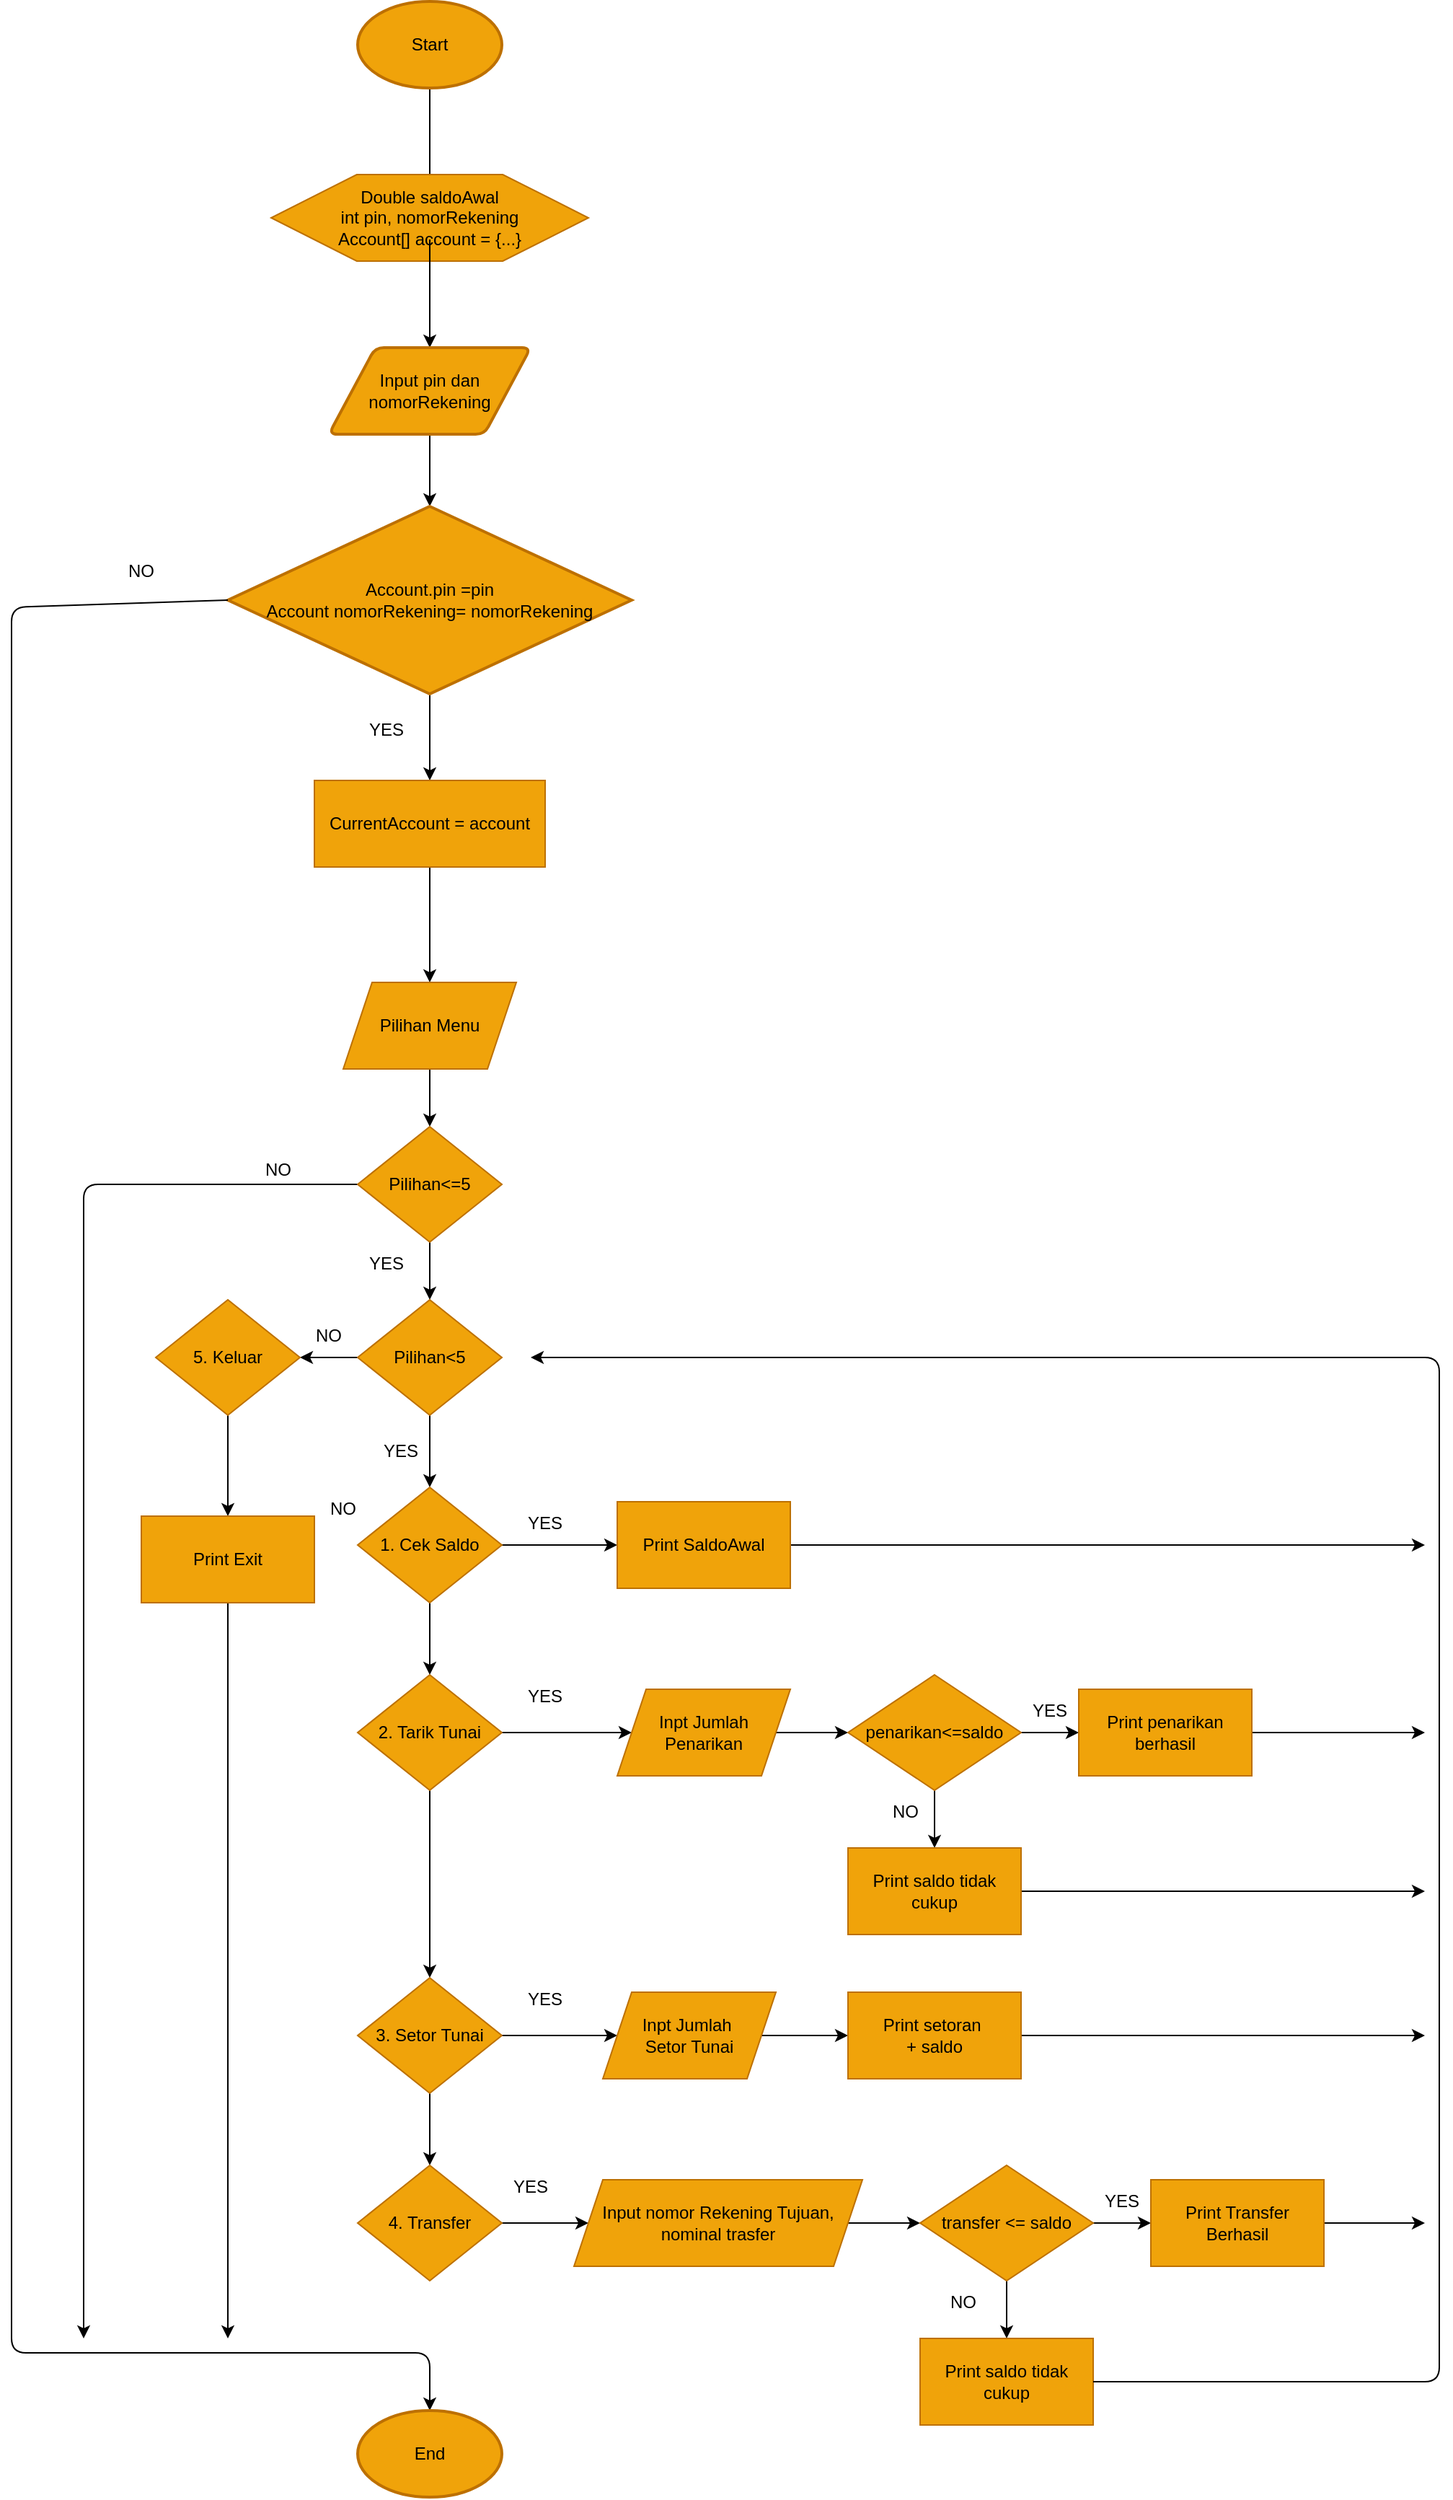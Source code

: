 <mxfile>
    <diagram id="opeh9_oadYleyx2BRLLk" name="Page-1">
        <mxGraphModel dx="1953" dy="792" grid="1" gridSize="10" guides="1" tooltips="1" connect="1" arrows="1" fold="1" page="1" pageScale="1" pageWidth="850" pageHeight="1100" background="#ffffff" math="0" shadow="0">
            <root>
                <mxCell id="0"/>
                <mxCell id="1" parent="0"/>
                <mxCell id="66" value="" style="edgeStyle=none;html=1;fontColor=#000000;" edge="1" parent="1" source="2" target="4">
                    <mxGeometry relative="1" as="geometry"/>
                </mxCell>
                <mxCell id="2" value="Start" style="strokeWidth=2;html=1;shape=mxgraph.flowchart.start_1;whiteSpace=wrap;fillColor=#f0a30a;fontColor=#000000;strokeColor=#BD7000;" vertex="1" parent="1">
                    <mxGeometry x="110" y="20" width="100" height="60" as="geometry"/>
                </mxCell>
                <mxCell id="3" value="" style="verticalLabelPosition=bottom;verticalAlign=top;html=1;shape=hexagon;perimeter=hexagonPerimeter2;arcSize=6;size=0.27;fillColor=#f0a30a;fontColor=#000000;strokeColor=#BD7000;" vertex="1" parent="1">
                    <mxGeometry x="50" y="140" width="220" height="60" as="geometry"/>
                </mxCell>
                <mxCell id="65" value="" style="edgeStyle=none;html=1;fontColor=#000000;" edge="1" parent="1" source="4" target="6">
                    <mxGeometry relative="1" as="geometry"/>
                </mxCell>
                <mxCell id="4" value="&lt;font color=&quot;#000000&quot;&gt;Double saldoAwal&lt;br&gt;int pin, nomorRekening&lt;br&gt;Account[] account = {...}&lt;br&gt;&lt;/font&gt;" style="text;strokeColor=none;align=center;fillColor=none;html=1;verticalAlign=middle;whiteSpace=wrap;rounded=0;" vertex="1" parent="1">
                    <mxGeometry x="95" y="155" width="130" height="30" as="geometry"/>
                </mxCell>
                <mxCell id="64" value="" style="edgeStyle=none;html=1;fontColor=#000000;" edge="1" parent="1" source="6" target="7">
                    <mxGeometry relative="1" as="geometry"/>
                </mxCell>
                <mxCell id="6" value="Input pin dan nomorRekening" style="shape=parallelogram;html=1;strokeWidth=2;perimeter=parallelogramPerimeter;whiteSpace=wrap;rounded=1;arcSize=12;size=0.23;fontColor=#000000;fillColor=#f0a30a;strokeColor=#BD7000;" vertex="1" parent="1">
                    <mxGeometry x="90" y="260" width="140" height="60" as="geometry"/>
                </mxCell>
                <mxCell id="9" value="" style="edgeStyle=none;html=1;fontColor=#000000;" edge="1" parent="1" source="7" target="8">
                    <mxGeometry relative="1" as="geometry"/>
                </mxCell>
                <mxCell id="7" value="Account.pin =pin&lt;br&gt;Account nomorRekening= nomorRekening" style="strokeWidth=2;html=1;shape=mxgraph.flowchart.decision;whiteSpace=wrap;fontColor=#000000;fillColor=#f0a30a;strokeColor=#BD7000;" vertex="1" parent="1">
                    <mxGeometry x="20" y="370" width="280" height="130" as="geometry"/>
                </mxCell>
                <mxCell id="11" value="" style="edgeStyle=none;html=1;fontColor=#000000;" edge="1" parent="1" source="8" target="10">
                    <mxGeometry relative="1" as="geometry"/>
                </mxCell>
                <mxCell id="8" value="CurrentAccount = account" style="rounded=0;whiteSpace=wrap;html=1;fontColor=#000000;fillColor=#f0a30a;strokeColor=#BD7000;" vertex="1" parent="1">
                    <mxGeometry x="80" y="560" width="160" height="60" as="geometry"/>
                </mxCell>
                <mxCell id="13" value="" style="edgeStyle=none;html=1;fontColor=#000000;" edge="1" parent="1" source="10" target="12">
                    <mxGeometry relative="1" as="geometry"/>
                </mxCell>
                <mxCell id="10" value="Pilihan Menu" style="shape=parallelogram;perimeter=parallelogramPerimeter;whiteSpace=wrap;html=1;fixedSize=1;fontColor=#000000;fillColor=#f0a30a;strokeColor=#BD7000;" vertex="1" parent="1">
                    <mxGeometry x="100" y="700" width="120" height="60" as="geometry"/>
                </mxCell>
                <mxCell id="15" value="" style="edgeStyle=none;html=1;fontColor=#000000;" edge="1" parent="1" source="12" target="14">
                    <mxGeometry relative="1" as="geometry"/>
                </mxCell>
                <mxCell id="62" style="edgeStyle=none;html=1;fontColor=#000000;" edge="1" parent="1" source="12">
                    <mxGeometry relative="1" as="geometry">
                        <mxPoint x="-80" y="1640" as="targetPoint"/>
                        <Array as="points">
                            <mxPoint x="-80" y="840"/>
                        </Array>
                    </mxGeometry>
                </mxCell>
                <mxCell id="12" value="Pilihan&amp;lt;=5" style="rhombus;whiteSpace=wrap;html=1;fontColor=#000000;fillColor=#f0a30a;strokeColor=#BD7000;" vertex="1" parent="1">
                    <mxGeometry x="110" y="800" width="100" height="80" as="geometry"/>
                </mxCell>
                <mxCell id="29" value="" style="edgeStyle=none;html=1;fontColor=#000000;" edge="1" parent="1" source="14" target="16">
                    <mxGeometry relative="1" as="geometry"/>
                </mxCell>
                <mxCell id="47" value="" style="edgeStyle=none;html=1;fontColor=#000000;" edge="1" parent="1" source="14" target="46">
                    <mxGeometry relative="1" as="geometry"/>
                </mxCell>
                <mxCell id="14" value="Pilihan&amp;lt;5" style="rhombus;whiteSpace=wrap;html=1;fontColor=#000000;fillColor=#f0a30a;strokeColor=#BD7000;" vertex="1" parent="1">
                    <mxGeometry x="110" y="920" width="100" height="80" as="geometry"/>
                </mxCell>
                <mxCell id="18" value="" style="edgeStyle=none;html=1;fontColor=#000000;" edge="1" parent="1" source="16" target="17">
                    <mxGeometry relative="1" as="geometry"/>
                </mxCell>
                <mxCell id="28" value="" style="edgeStyle=none;html=1;fontColor=#000000;" edge="1" parent="1" source="16" target="19">
                    <mxGeometry relative="1" as="geometry"/>
                </mxCell>
                <mxCell id="16" value="1. Cek Saldo" style="rhombus;whiteSpace=wrap;html=1;fontColor=#000000;fillColor=#f0a30a;strokeColor=#BD7000;" vertex="1" parent="1">
                    <mxGeometry x="110" y="1050" width="100" height="80" as="geometry"/>
                </mxCell>
                <mxCell id="60" style="edgeStyle=none;html=1;fontColor=#000000;" edge="1" parent="1" source="17">
                    <mxGeometry relative="1" as="geometry">
                        <mxPoint x="850" y="1090" as="targetPoint"/>
                    </mxGeometry>
                </mxCell>
                <mxCell id="17" value="Print SaldoAwal" style="rounded=0;whiteSpace=wrap;html=1;fontColor=#000000;fillColor=#f0a30a;strokeColor=#BD7000;" vertex="1" parent="1">
                    <mxGeometry x="290" y="1060" width="120" height="60" as="geometry"/>
                </mxCell>
                <mxCell id="22" value="" style="edgeStyle=none;html=1;fontColor=#000000;" edge="1" parent="1" source="19" target="20">
                    <mxGeometry relative="1" as="geometry"/>
                </mxCell>
                <mxCell id="31" style="edgeStyle=none;html=1;entryX=0.5;entryY=0;entryDx=0;entryDy=0;fontColor=#000000;" edge="1" parent="1" source="19" target="30">
                    <mxGeometry relative="1" as="geometry"/>
                </mxCell>
                <mxCell id="19" value="2. Tarik Tunai" style="rhombus;whiteSpace=wrap;html=1;fontColor=#000000;fillColor=#f0a30a;strokeColor=#BD7000;" vertex="1" parent="1">
                    <mxGeometry x="110" y="1180" width="100" height="80" as="geometry"/>
                </mxCell>
                <mxCell id="23" value="" style="edgeStyle=none;html=1;fontColor=#000000;" edge="1" parent="1" source="20" target="21">
                    <mxGeometry relative="1" as="geometry"/>
                </mxCell>
                <mxCell id="20" value="Inpt Jumlah Penarikan" style="shape=parallelogram;perimeter=parallelogramPerimeter;whiteSpace=wrap;html=1;fixedSize=1;fontColor=#000000;fillColor=#f0a30a;strokeColor=#BD7000;" vertex="1" parent="1">
                    <mxGeometry x="290" y="1190" width="120" height="60" as="geometry"/>
                </mxCell>
                <mxCell id="26" value="" style="edgeStyle=none;html=1;fontColor=#000000;" edge="1" parent="1" source="21" target="24">
                    <mxGeometry relative="1" as="geometry"/>
                </mxCell>
                <mxCell id="27" value="" style="edgeStyle=none;html=1;fontColor=#000000;" edge="1" parent="1" source="21" target="25">
                    <mxGeometry relative="1" as="geometry"/>
                </mxCell>
                <mxCell id="21" value="penarikan&amp;lt;=saldo" style="rhombus;whiteSpace=wrap;html=1;fontColor=#000000;fillColor=#f0a30a;strokeColor=#BD7000;" vertex="1" parent="1">
                    <mxGeometry x="450" y="1180" width="120" height="80" as="geometry"/>
                </mxCell>
                <mxCell id="58" style="edgeStyle=none;html=1;fontColor=#000000;" edge="1" parent="1" source="24">
                    <mxGeometry relative="1" as="geometry">
                        <mxPoint x="850" y="1330" as="targetPoint"/>
                    </mxGeometry>
                </mxCell>
                <mxCell id="24" value="Print saldo tidak cukup" style="rounded=0;whiteSpace=wrap;html=1;fontColor=#000000;fillColor=#f0a30a;strokeColor=#BD7000;" vertex="1" parent="1">
                    <mxGeometry x="450" y="1300" width="120" height="60" as="geometry"/>
                </mxCell>
                <mxCell id="59" style="edgeStyle=none;html=1;fontColor=#000000;" edge="1" parent="1" source="25">
                    <mxGeometry relative="1" as="geometry">
                        <mxPoint x="850" y="1220" as="targetPoint"/>
                    </mxGeometry>
                </mxCell>
                <mxCell id="25" value="Print penarikan berhasil" style="rounded=0;whiteSpace=wrap;html=1;fontColor=#000000;fillColor=#f0a30a;strokeColor=#BD7000;" vertex="1" parent="1">
                    <mxGeometry x="610" y="1190" width="120" height="60" as="geometry"/>
                </mxCell>
                <mxCell id="33" value="" style="edgeStyle=none;html=1;fontColor=#000000;" edge="1" parent="1" source="30" target="32">
                    <mxGeometry relative="1" as="geometry"/>
                </mxCell>
                <mxCell id="37" value="" style="edgeStyle=none;html=1;fontColor=#000000;" edge="1" parent="1" source="30" target="36">
                    <mxGeometry relative="1" as="geometry"/>
                </mxCell>
                <mxCell id="30" value="3. Setor Tunai" style="rhombus;whiteSpace=wrap;html=1;fontColor=#000000;fillColor=#f0a30a;strokeColor=#BD7000;" vertex="1" parent="1">
                    <mxGeometry x="110" y="1390" width="100" height="80" as="geometry"/>
                </mxCell>
                <mxCell id="35" value="" style="edgeStyle=none;html=1;fontColor=#000000;" edge="1" parent="1" source="32" target="34">
                    <mxGeometry relative="1" as="geometry"/>
                </mxCell>
                <mxCell id="32" value="Inpt Jumlah&amp;nbsp;&lt;br&gt;Setor Tunai" style="shape=parallelogram;perimeter=parallelogramPerimeter;whiteSpace=wrap;html=1;fixedSize=1;fontColor=#000000;fillColor=#f0a30a;strokeColor=#BD7000;" vertex="1" parent="1">
                    <mxGeometry x="280" y="1400" width="120" height="60" as="geometry"/>
                </mxCell>
                <mxCell id="57" style="edgeStyle=none;html=1;fontColor=#000000;" edge="1" parent="1" source="34">
                    <mxGeometry relative="1" as="geometry">
                        <mxPoint x="850" y="1430" as="targetPoint"/>
                    </mxGeometry>
                </mxCell>
                <mxCell id="34" value="Print setoran&amp;nbsp;&lt;br&gt;+ saldo" style="rounded=0;whiteSpace=wrap;html=1;fontColor=#000000;fillColor=#f0a30a;strokeColor=#BD7000;" vertex="1" parent="1">
                    <mxGeometry x="450" y="1400" width="120" height="60" as="geometry"/>
                </mxCell>
                <mxCell id="39" value="" style="edgeStyle=none;html=1;fontColor=#000000;" edge="1" parent="1" source="36" target="38">
                    <mxGeometry relative="1" as="geometry"/>
                </mxCell>
                <mxCell id="36" value="4. Transfer" style="rhombus;whiteSpace=wrap;html=1;fontColor=#000000;fillColor=#f0a30a;strokeColor=#BD7000;" vertex="1" parent="1">
                    <mxGeometry x="110" y="1520" width="100" height="80" as="geometry"/>
                </mxCell>
                <mxCell id="43" value="" style="edgeStyle=none;html=1;fontColor=#000000;" edge="1" parent="1" source="38" target="40">
                    <mxGeometry relative="1" as="geometry"/>
                </mxCell>
                <mxCell id="38" value="Input nomor Rekening Tujuan, nominal trasfer" style="shape=parallelogram;perimeter=parallelogramPerimeter;whiteSpace=wrap;html=1;fixedSize=1;fontColor=#000000;fillColor=#f0a30a;strokeColor=#BD7000;" vertex="1" parent="1">
                    <mxGeometry x="260" y="1530" width="200" height="60" as="geometry"/>
                </mxCell>
                <mxCell id="44" value="" style="edgeStyle=none;html=1;fontColor=#000000;" edge="1" parent="1" source="40" target="41">
                    <mxGeometry relative="1" as="geometry"/>
                </mxCell>
                <mxCell id="45" value="" style="edgeStyle=none;html=1;fontColor=#000000;" edge="1" parent="1" source="40" target="42">
                    <mxGeometry relative="1" as="geometry"/>
                </mxCell>
                <mxCell id="40" value="transfer &amp;lt;= saldo" style="rhombus;whiteSpace=wrap;html=1;fontColor=#000000;fillColor=#f0a30a;strokeColor=#BD7000;" vertex="1" parent="1">
                    <mxGeometry x="500" y="1520" width="120" height="80" as="geometry"/>
                </mxCell>
                <mxCell id="41" value="Print saldo tidak cukup" style="rounded=0;whiteSpace=wrap;html=1;fontColor=#000000;fillColor=#f0a30a;strokeColor=#BD7000;" vertex="1" parent="1">
                    <mxGeometry x="500" y="1640" width="120" height="60" as="geometry"/>
                </mxCell>
                <mxCell id="56" style="edgeStyle=none;html=1;fontColor=#000000;" edge="1" parent="1" source="42">
                    <mxGeometry relative="1" as="geometry">
                        <mxPoint x="850" y="1560" as="targetPoint"/>
                    </mxGeometry>
                </mxCell>
                <mxCell id="42" value="Print Transfer Berhasil" style="rounded=0;whiteSpace=wrap;html=1;fontColor=#000000;fillColor=#f0a30a;strokeColor=#BD7000;" vertex="1" parent="1">
                    <mxGeometry x="660" y="1530" width="120" height="60" as="geometry"/>
                </mxCell>
                <mxCell id="49" value="" style="edgeStyle=none;html=1;fontColor=#000000;" edge="1" parent="1" source="46" target="48">
                    <mxGeometry relative="1" as="geometry"/>
                </mxCell>
                <mxCell id="46" value="5. Keluar" style="rhombus;whiteSpace=wrap;html=1;fontColor=#000000;fillColor=#f0a30a;strokeColor=#BD7000;" vertex="1" parent="1">
                    <mxGeometry x="-30" y="920" width="100" height="80" as="geometry"/>
                </mxCell>
                <mxCell id="52" style="edgeStyle=none;html=1;fontColor=#000000;entryX=0.5;entryY=0;entryDx=0;entryDy=0;entryPerimeter=0;exitX=0;exitY=0.5;exitDx=0;exitDy=0;exitPerimeter=0;" edge="1" parent="1" source="7" target="51">
                    <mxGeometry relative="1" as="geometry">
                        <mxPoint x="240" y="1720" as="targetPoint"/>
                        <mxPoint x="-130" y="410" as="sourcePoint"/>
                        <Array as="points">
                            <mxPoint x="-130" y="440"/>
                            <mxPoint x="-130" y="1650"/>
                            <mxPoint x="160" y="1650"/>
                        </Array>
                    </mxGeometry>
                </mxCell>
                <mxCell id="61" style="edgeStyle=none;html=1;fontColor=#000000;" edge="1" parent="1" source="48">
                    <mxGeometry relative="1" as="geometry">
                        <mxPoint x="20" y="1640" as="targetPoint"/>
                    </mxGeometry>
                </mxCell>
                <mxCell id="48" value="Print Exit" style="rounded=0;whiteSpace=wrap;html=1;fontColor=#000000;fillColor=#f0a30a;strokeColor=#BD7000;" vertex="1" parent="1">
                    <mxGeometry x="-40" y="1070" width="120" height="60" as="geometry"/>
                </mxCell>
                <mxCell id="51" value="End" style="strokeWidth=2;html=1;shape=mxgraph.flowchart.start_1;whiteSpace=wrap;fontColor=#000000;fillColor=#f0a30a;strokeColor=#BD7000;" vertex="1" parent="1">
                    <mxGeometry x="110" y="1690" width="100" height="60" as="geometry"/>
                </mxCell>
                <mxCell id="55" value="" style="endArrow=classic;html=1;fontColor=#000000;exitX=1;exitY=0.5;exitDx=0;exitDy=0;" edge="1" parent="1" source="41">
                    <mxGeometry width="50" height="50" relative="1" as="geometry">
                        <mxPoint x="640" y="1670" as="sourcePoint"/>
                        <mxPoint x="230" y="960" as="targetPoint"/>
                        <Array as="points">
                            <mxPoint x="860" y="1670"/>
                            <mxPoint x="860" y="960"/>
                        </Array>
                    </mxGeometry>
                </mxCell>
                <mxCell id="67" value="YES" style="text;strokeColor=none;align=center;fillColor=none;html=1;verticalAlign=middle;whiteSpace=wrap;rounded=0;fontColor=#000000;" vertex="1" parent="1">
                    <mxGeometry x="100" y="510" width="60" height="30" as="geometry"/>
                </mxCell>
                <mxCell id="68" value="NO" style="text;strokeColor=none;align=center;fillColor=none;html=1;verticalAlign=middle;whiteSpace=wrap;rounded=0;fontColor=#000000;" vertex="1" parent="1">
                    <mxGeometry x="-70" y="400" width="60" height="30" as="geometry"/>
                </mxCell>
                <mxCell id="69" value="NO" style="text;strokeColor=none;align=center;fillColor=none;html=1;verticalAlign=middle;whiteSpace=wrap;rounded=0;fontColor=#000000;" vertex="1" parent="1">
                    <mxGeometry x="60" y="930" width="60" height="30" as="geometry"/>
                </mxCell>
                <mxCell id="70" value="NO" style="text;strokeColor=none;align=center;fillColor=none;html=1;verticalAlign=middle;whiteSpace=wrap;rounded=0;fontColor=#000000;" vertex="1" parent="1">
                    <mxGeometry x="30" y="820" width="50" height="20" as="geometry"/>
                </mxCell>
                <mxCell id="72" value="YES" style="text;strokeColor=none;align=center;fillColor=none;html=1;verticalAlign=middle;whiteSpace=wrap;rounded=0;fontColor=#000000;" vertex="1" parent="1">
                    <mxGeometry x="100" y="880" width="60" height="30" as="geometry"/>
                </mxCell>
                <mxCell id="73" value="YES" style="text;strokeColor=none;align=center;fillColor=none;html=1;verticalAlign=middle;whiteSpace=wrap;rounded=0;fontColor=#000000;" vertex="1" parent="1">
                    <mxGeometry x="110" y="1010" width="60" height="30" as="geometry"/>
                </mxCell>
                <mxCell id="74" value="YES" style="text;strokeColor=none;align=center;fillColor=none;html=1;verticalAlign=middle;whiteSpace=wrap;rounded=0;fontColor=#000000;" vertex="1" parent="1">
                    <mxGeometry x="210" y="1060" width="60" height="30" as="geometry"/>
                </mxCell>
                <mxCell id="75" value="YES" style="text;strokeColor=none;align=center;fillColor=none;html=1;verticalAlign=middle;whiteSpace=wrap;rounded=0;fontColor=#000000;" vertex="1" parent="1">
                    <mxGeometry x="210" y="1180" width="60" height="30" as="geometry"/>
                </mxCell>
                <mxCell id="76" value="YES" style="text;strokeColor=none;align=center;fillColor=none;html=1;verticalAlign=middle;whiteSpace=wrap;rounded=0;fontColor=#000000;" vertex="1" parent="1">
                    <mxGeometry x="210" y="1390" width="60" height="30" as="geometry"/>
                </mxCell>
                <mxCell id="77" value="YES" style="text;strokeColor=none;align=center;fillColor=none;html=1;verticalAlign=middle;whiteSpace=wrap;rounded=0;fontColor=#000000;" vertex="1" parent="1">
                    <mxGeometry x="200" y="1520" width="60" height="30" as="geometry"/>
                </mxCell>
                <mxCell id="78" value="YES" style="text;strokeColor=none;align=center;fillColor=none;html=1;verticalAlign=middle;whiteSpace=wrap;rounded=0;fontColor=#000000;" vertex="1" parent="1">
                    <mxGeometry x="610" y="1530" width="60" height="30" as="geometry"/>
                </mxCell>
                <mxCell id="79" value="YES" style="text;strokeColor=none;align=center;fillColor=none;html=1;verticalAlign=middle;whiteSpace=wrap;rounded=0;fontColor=#000000;" vertex="1" parent="1">
                    <mxGeometry x="560" y="1190" width="60" height="30" as="geometry"/>
                </mxCell>
                <mxCell id="81" value="NO" style="text;strokeColor=none;align=center;fillColor=none;html=1;verticalAlign=middle;whiteSpace=wrap;rounded=0;fontColor=#000000;" vertex="1" parent="1">
                    <mxGeometry x="70" y="1050" width="60" height="30" as="geometry"/>
                </mxCell>
                <mxCell id="82" value="NO" style="text;strokeColor=none;align=center;fillColor=none;html=1;verticalAlign=middle;whiteSpace=wrap;rounded=0;fontColor=#000000;" vertex="1" parent="1">
                    <mxGeometry x="460" y="1260" width="60" height="30" as="geometry"/>
                </mxCell>
                <mxCell id="83" value="NO" style="text;strokeColor=none;align=center;fillColor=none;html=1;verticalAlign=middle;whiteSpace=wrap;rounded=0;fontColor=#000000;" vertex="1" parent="1">
                    <mxGeometry x="500" y="1600" width="60" height="30" as="geometry"/>
                </mxCell>
            </root>
        </mxGraphModel>
    </diagram>
</mxfile>